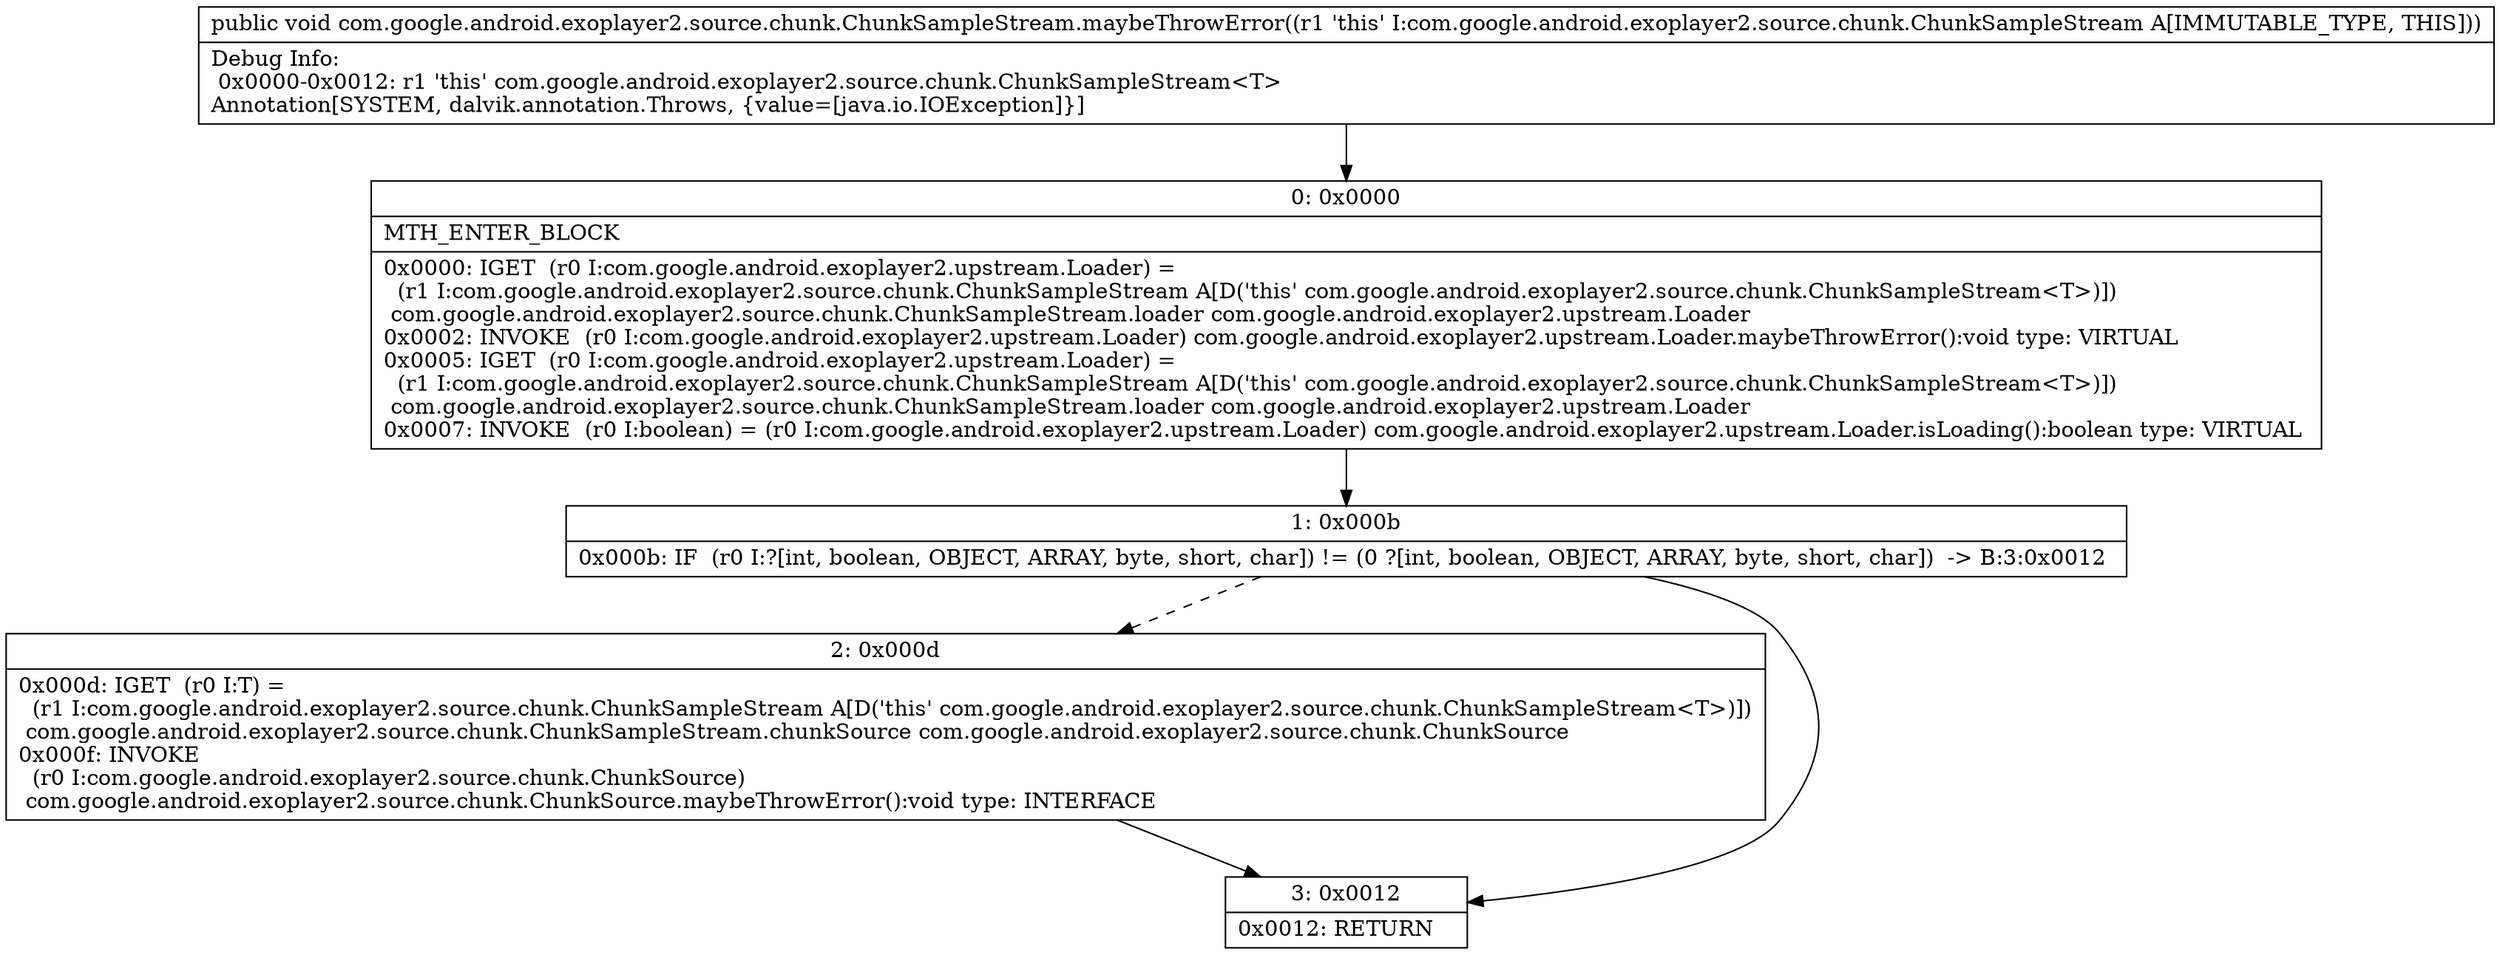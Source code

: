 digraph "CFG forcom.google.android.exoplayer2.source.chunk.ChunkSampleStream.maybeThrowError()V" {
Node_0 [shape=record,label="{0\:\ 0x0000|MTH_ENTER_BLOCK\l|0x0000: IGET  (r0 I:com.google.android.exoplayer2.upstream.Loader) = \l  (r1 I:com.google.android.exoplayer2.source.chunk.ChunkSampleStream A[D('this' com.google.android.exoplayer2.source.chunk.ChunkSampleStream\<T\>)])\l com.google.android.exoplayer2.source.chunk.ChunkSampleStream.loader com.google.android.exoplayer2.upstream.Loader \l0x0002: INVOKE  (r0 I:com.google.android.exoplayer2.upstream.Loader) com.google.android.exoplayer2.upstream.Loader.maybeThrowError():void type: VIRTUAL \l0x0005: IGET  (r0 I:com.google.android.exoplayer2.upstream.Loader) = \l  (r1 I:com.google.android.exoplayer2.source.chunk.ChunkSampleStream A[D('this' com.google.android.exoplayer2.source.chunk.ChunkSampleStream\<T\>)])\l com.google.android.exoplayer2.source.chunk.ChunkSampleStream.loader com.google.android.exoplayer2.upstream.Loader \l0x0007: INVOKE  (r0 I:boolean) = (r0 I:com.google.android.exoplayer2.upstream.Loader) com.google.android.exoplayer2.upstream.Loader.isLoading():boolean type: VIRTUAL \l}"];
Node_1 [shape=record,label="{1\:\ 0x000b|0x000b: IF  (r0 I:?[int, boolean, OBJECT, ARRAY, byte, short, char]) != (0 ?[int, boolean, OBJECT, ARRAY, byte, short, char])  \-\> B:3:0x0012 \l}"];
Node_2 [shape=record,label="{2\:\ 0x000d|0x000d: IGET  (r0 I:T) = \l  (r1 I:com.google.android.exoplayer2.source.chunk.ChunkSampleStream A[D('this' com.google.android.exoplayer2.source.chunk.ChunkSampleStream\<T\>)])\l com.google.android.exoplayer2.source.chunk.ChunkSampleStream.chunkSource com.google.android.exoplayer2.source.chunk.ChunkSource \l0x000f: INVOKE  \l  (r0 I:com.google.android.exoplayer2.source.chunk.ChunkSource)\l com.google.android.exoplayer2.source.chunk.ChunkSource.maybeThrowError():void type: INTERFACE \l}"];
Node_3 [shape=record,label="{3\:\ 0x0012|0x0012: RETURN   \l}"];
MethodNode[shape=record,label="{public void com.google.android.exoplayer2.source.chunk.ChunkSampleStream.maybeThrowError((r1 'this' I:com.google.android.exoplayer2.source.chunk.ChunkSampleStream A[IMMUTABLE_TYPE, THIS]))  | Debug Info:\l  0x0000\-0x0012: r1 'this' com.google.android.exoplayer2.source.chunk.ChunkSampleStream\<T\>\lAnnotation[SYSTEM, dalvik.annotation.Throws, \{value=[java.io.IOException]\}]\l}"];
MethodNode -> Node_0;
Node_0 -> Node_1;
Node_1 -> Node_2[style=dashed];
Node_1 -> Node_3;
Node_2 -> Node_3;
}


